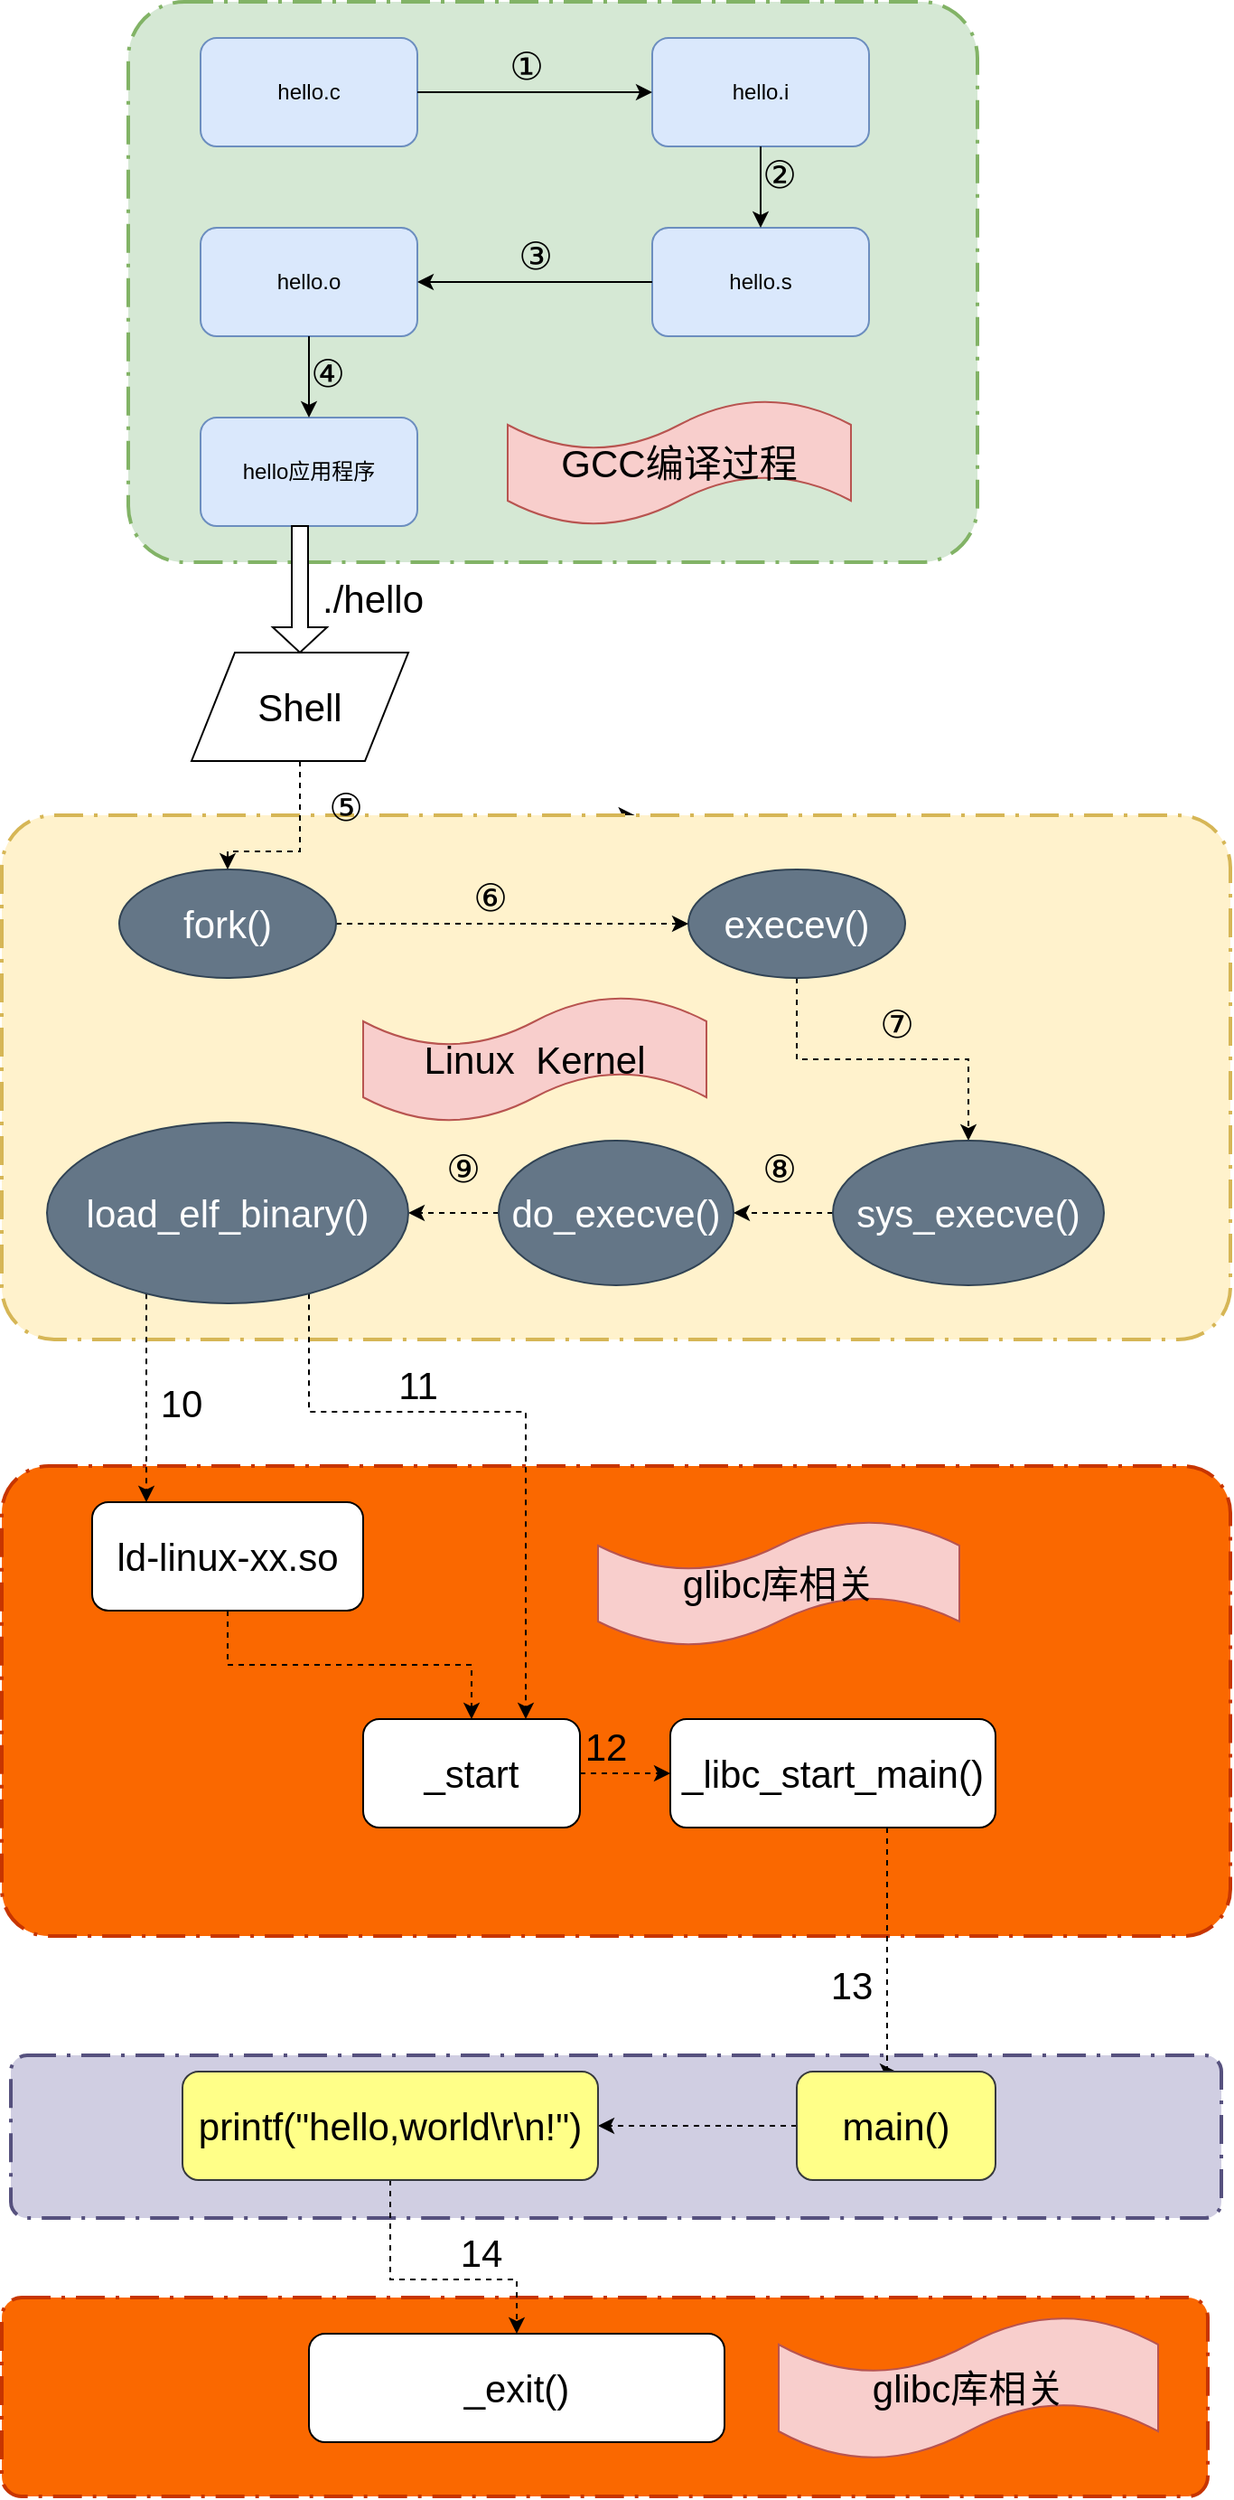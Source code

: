 <mxfile version="12.2.2" type="device" pages="1"><diagram id="bcw-q02vxxnbqGe-f7pf" name="第 1 页"><mxGraphModel dx="2144" dy="1584" grid="0" gridSize="10" guides="1" tooltips="1" connect="1" arrows="1" fold="1" page="1" pageScale="1" pageWidth="827" pageHeight="1169" math="0" shadow="0"><root><mxCell id="0"/><mxCell id="1" parent="0"/><mxCell id="EBuBAfZHwkwm8RpEK_t--107" value="" style="rounded=1;arcSize=10;dashed=1;strokeColor=#56517e;fillColor=#d0cee2;dashPattern=8 3 1 3;strokeWidth=2;fontSize=21;" parent="1" vertex="1"><mxGeometry x="115" y="1186" width="670" height="90" as="geometry"/></mxCell><mxCell id="EBuBAfZHwkwm8RpEK_t--106" value="" style="rounded=1;arcSize=10;dashed=1;strokeColor=#C73500;fillColor=#fa6800;dashPattern=8 3 1 3;strokeWidth=2;fontSize=21;fontColor=#ffffff;" parent="1" vertex="1"><mxGeometry x="110" y="1320" width="667.5" height="110" as="geometry"/></mxCell><mxCell id="EBuBAfZHwkwm8RpEK_t--105" value="" style="rounded=1;arcSize=10;dashed=1;strokeColor=#C73500;fillColor=#fa6800;dashPattern=8 3 1 3;strokeWidth=2;fontSize=21;fontColor=#ffffff;" parent="1" vertex="1"><mxGeometry x="110" y="860" width="680" height="260" as="geometry"/></mxCell><mxCell id="EBuBAfZHwkwm8RpEK_t--86" style="edgeStyle=orthogonalEdgeStyle;rounded=0;orthogonalLoop=1;jettySize=auto;html=1;exitX=0.5;exitY=0;exitDx=0;exitDy=0;dashed=1;targetPerimeterSpacing=0;fontSize=21;" parent="1" source="EBuBAfZHwkwm8RpEK_t--72" edge="1"><mxGeometry relative="1" as="geometry"><mxPoint x="460.353" y="500.0" as="targetPoint"/></mxGeometry></mxCell><mxCell id="EBuBAfZHwkwm8RpEK_t--72" value="" style="rounded=1;arcSize=10;dashed=1;strokeColor=#d6b656;fillColor=#fff2cc;dashPattern=8 3 1 3;strokeWidth=2;fontSize=21;" parent="1" vertex="1"><mxGeometry x="110" y="500" width="680" height="290" as="geometry"/></mxCell><mxCell id="EBuBAfZHwkwm8RpEK_t--52" value="" style="group" parent="1" vertex="1" connectable="0"><mxGeometry x="220" y="70" width="430" height="295" as="geometry"/></mxCell><mxCell id="EBuBAfZHwkwm8RpEK_t--49" value="" style="rounded=1;arcSize=10;dashed=1;strokeColor=#82b366;fillColor=#d5e8d4;dashPattern=8 3 1 3;strokeWidth=2;" parent="EBuBAfZHwkwm8RpEK_t--52" vertex="1"><mxGeometry x="-40" y="-20" width="470" height="310" as="geometry"/></mxCell><mxCell id="EBuBAfZHwkwm8RpEK_t--30" value="hello.c" style="rounded=1;whiteSpace=wrap;html=1;fillColor=#dae8fc;strokeColor=#6c8ebf;" parent="EBuBAfZHwkwm8RpEK_t--52" vertex="1"><mxGeometry width="120" height="60" as="geometry"/></mxCell><mxCell id="EBuBAfZHwkwm8RpEK_t--32" value="hello.i" style="rounded=1;whiteSpace=wrap;html=1;fillColor=#dae8fc;strokeColor=#6c8ebf;" parent="EBuBAfZHwkwm8RpEK_t--52" vertex="1"><mxGeometry x="250" width="120" height="60" as="geometry"/></mxCell><mxCell id="EBuBAfZHwkwm8RpEK_t--34" value="hello.s" style="rounded=1;whiteSpace=wrap;html=1;fillColor=#dae8fc;strokeColor=#6c8ebf;" parent="EBuBAfZHwkwm8RpEK_t--52" vertex="1"><mxGeometry x="250" y="105" width="120" height="60" as="geometry"/></mxCell><mxCell id="EBuBAfZHwkwm8RpEK_t--36" value="hello.o" style="rounded=1;whiteSpace=wrap;html=1;fillColor=#dae8fc;strokeColor=#6c8ebf;" parent="EBuBAfZHwkwm8RpEK_t--52" vertex="1"><mxGeometry y="105" width="120" height="60" as="geometry"/></mxCell><mxCell id="EBuBAfZHwkwm8RpEK_t--45" value="hello应用程序" style="rounded=1;whiteSpace=wrap;html=1;fillColor=#dae8fc;strokeColor=#6c8ebf;" parent="EBuBAfZHwkwm8RpEK_t--52" vertex="1"><mxGeometry y="210" width="120" height="60" as="geometry"/></mxCell><mxCell id="EBuBAfZHwkwm8RpEK_t--31" style="edgeStyle=orthogonalEdgeStyle;rounded=0;orthogonalLoop=1;jettySize=auto;html=1;" parent="EBuBAfZHwkwm8RpEK_t--52" source="EBuBAfZHwkwm8RpEK_t--30" target="EBuBAfZHwkwm8RpEK_t--32" edge="1"><mxGeometry relative="1" as="geometry"><mxPoint x="250" y="160" as="targetPoint"/><Array as="points"/></mxGeometry></mxCell><mxCell id="EBuBAfZHwkwm8RpEK_t--35" style="edgeStyle=orthogonalEdgeStyle;rounded=0;orthogonalLoop=1;jettySize=auto;html=1;exitX=0.5;exitY=1;exitDx=0;exitDy=0;" parent="EBuBAfZHwkwm8RpEK_t--52" source="EBuBAfZHwkwm8RpEK_t--32" target="EBuBAfZHwkwm8RpEK_t--34" edge="1"><mxGeometry relative="1" as="geometry"/></mxCell><mxCell id="EBuBAfZHwkwm8RpEK_t--37" style="edgeStyle=orthogonalEdgeStyle;rounded=0;orthogonalLoop=1;jettySize=auto;html=1;" parent="EBuBAfZHwkwm8RpEK_t--52" source="EBuBAfZHwkwm8RpEK_t--34" target="EBuBAfZHwkwm8RpEK_t--36" edge="1"><mxGeometry relative="1" as="geometry"/></mxCell><mxCell id="EBuBAfZHwkwm8RpEK_t--46" style="edgeStyle=orthogonalEdgeStyle;rounded=0;orthogonalLoop=1;jettySize=auto;html=1;" parent="EBuBAfZHwkwm8RpEK_t--52" source="EBuBAfZHwkwm8RpEK_t--36" target="EBuBAfZHwkwm8RpEK_t--45" edge="1"><mxGeometry relative="1" as="geometry"/></mxCell><mxCell id="EBuBAfZHwkwm8RpEK_t--53" value="①" style="text;html=1;align=center;verticalAlign=middle;resizable=0;points=[];autosize=1;fontSize=21;" parent="EBuBAfZHwkwm8RpEK_t--52" vertex="1"><mxGeometry x="160" width="40" height="30" as="geometry"/></mxCell><mxCell id="EBuBAfZHwkwm8RpEK_t--54" value="②" style="text;html=1;align=center;verticalAlign=middle;resizable=0;points=[];autosize=1;fontSize=21;" parent="EBuBAfZHwkwm8RpEK_t--52" vertex="1"><mxGeometry x="300" y="60" width="40" height="30" as="geometry"/></mxCell><mxCell id="EBuBAfZHwkwm8RpEK_t--55" value="③" style="text;html=1;align=center;verticalAlign=middle;resizable=0;points=[];autosize=1;fontSize=21;" parent="EBuBAfZHwkwm8RpEK_t--52" vertex="1"><mxGeometry x="165" y="105" width="40" height="30" as="geometry"/></mxCell><mxCell id="EBuBAfZHwkwm8RpEK_t--56" value="④" style="text;html=1;align=center;verticalAlign=middle;resizable=0;points=[];autosize=1;fontSize=21;" parent="EBuBAfZHwkwm8RpEK_t--52" vertex="1"><mxGeometry x="50" y="170" width="40" height="30" as="geometry"/></mxCell><mxCell id="EBuBAfZHwkwm8RpEK_t--50" value="GCC编译过程" style="shape=tape;whiteSpace=wrap;html=1;fontFamily=Helvetica;fontSize=21;fontColor=#000000;align=center;strokeColor=#b85450;fillColor=#f8cecc;gradientColor=none;" parent="EBuBAfZHwkwm8RpEK_t--52" vertex="1"><mxGeometry x="170" y="200" width="190" height="70" as="geometry"/></mxCell><mxCell id="EBuBAfZHwkwm8RpEK_t--60" value="./hello" style="text;html=1;align=center;verticalAlign=middle;resizable=0;points=[];autosize=1;fontSize=21;" parent="1" vertex="1"><mxGeometry x="280.002" y="365" width="70" height="30" as="geometry"/></mxCell><mxCell id="EBuBAfZHwkwm8RpEK_t--69" style="edgeStyle=orthogonalEdgeStyle;rounded=0;orthogonalLoop=1;jettySize=auto;html=1;fontSize=21;dashed=1;" parent="1" source="EBuBAfZHwkwm8RpEK_t--62" target="EBuBAfZHwkwm8RpEK_t--66" edge="1"><mxGeometry relative="1" as="geometry"/></mxCell><mxCell id="EBuBAfZHwkwm8RpEK_t--62" value="execev()" style="ellipse;whiteSpace=wrap;html=1;fontFamily=Helvetica;fontSize=21;fontColor=#ffffff;align=center;strokeColor=#314354;fillColor=#647687;" parent="1" vertex="1"><mxGeometry x="490" y="530" width="120" height="60" as="geometry"/></mxCell><mxCell id="EBuBAfZHwkwm8RpEK_t--68" style="edgeStyle=orthogonalEdgeStyle;rounded=0;orthogonalLoop=1;jettySize=auto;html=1;fontSize=21;dashed=1;" parent="1" source="EBuBAfZHwkwm8RpEK_t--66" target="EBuBAfZHwkwm8RpEK_t--67" edge="1"><mxGeometry relative="1" as="geometry"/></mxCell><mxCell id="EBuBAfZHwkwm8RpEK_t--66" value="sys_execve()" style="ellipse;whiteSpace=wrap;html=1;fontSize=21;fillColor=#647687;strokeColor=#314354;fontColor=#ffffff;" parent="1" vertex="1"><mxGeometry x="570" y="680" width="150" height="80" as="geometry"/></mxCell><mxCell id="EBuBAfZHwkwm8RpEK_t--71" style="edgeStyle=orthogonalEdgeStyle;rounded=0;orthogonalLoop=1;jettySize=auto;html=1;fontSize=21;dashed=1;" parent="1" source="EBuBAfZHwkwm8RpEK_t--67" target="EBuBAfZHwkwm8RpEK_t--70" edge="1"><mxGeometry relative="1" as="geometry"/></mxCell><mxCell id="EBuBAfZHwkwm8RpEK_t--67" value="do_execve()" style="ellipse;whiteSpace=wrap;html=1;fontSize=21;fillColor=#647687;strokeColor=#314354;fontColor=#ffffff;" parent="1" vertex="1"><mxGeometry x="385" y="680" width="130" height="80" as="geometry"/></mxCell><mxCell id="EBuBAfZHwkwm8RpEK_t--91" style="edgeStyle=orthogonalEdgeStyle;rounded=0;orthogonalLoop=1;jettySize=auto;html=1;entryX=0.75;entryY=0;entryDx=0;entryDy=0;dashed=1;targetPerimeterSpacing=0;fontSize=21;" parent="1" source="EBuBAfZHwkwm8RpEK_t--70" target="EBuBAfZHwkwm8RpEK_t--89" edge="1"><mxGeometry relative="1" as="geometry"><mxPoint x="240" y="770" as="sourcePoint"/><Array as="points"><mxPoint x="280" y="830"/><mxPoint x="400" y="830"/></Array></mxGeometry></mxCell><mxCell id="EBuBAfZHwkwm8RpEK_t--92" style="edgeStyle=orthogonalEdgeStyle;rounded=0;orthogonalLoop=1;jettySize=auto;html=1;dashed=1;targetPerimeterSpacing=0;fontSize=21;" parent="1" source="EBuBAfZHwkwm8RpEK_t--70" target="EBuBAfZHwkwm8RpEK_t--88" edge="1"><mxGeometry relative="1" as="geometry"><Array as="points"><mxPoint x="190" y="830"/><mxPoint x="190" y="830"/></Array></mxGeometry></mxCell><mxCell id="EBuBAfZHwkwm8RpEK_t--70" value="load_elf_binary()" style="ellipse;whiteSpace=wrap;html=1;fontSize=21;fillColor=#647687;strokeColor=#314354;fontColor=#ffffff;" parent="1" vertex="1"><mxGeometry x="135" y="670" width="200" height="100" as="geometry"/></mxCell><mxCell id="EBuBAfZHwkwm8RpEK_t--85" style="edgeStyle=orthogonalEdgeStyle;rounded=0;orthogonalLoop=1;jettySize=auto;html=1;dashed=1;targetPerimeterSpacing=0;fontSize=21;" parent="1" source="EBuBAfZHwkwm8RpEK_t--61" target="EBuBAfZHwkwm8RpEK_t--62" edge="1"><mxGeometry relative="1" as="geometry"/></mxCell><mxCell id="EBuBAfZHwkwm8RpEK_t--61" value="fork()" style="ellipse;whiteSpace=wrap;html=1;fontFamily=Helvetica;fontSize=21;fontColor=#ffffff;align=center;strokeColor=#314354;fillColor=#647687;" parent="1" vertex="1"><mxGeometry x="175" y="530" width="120" height="60" as="geometry"/></mxCell><mxCell id="EBuBAfZHwkwm8RpEK_t--84" style="edgeStyle=orthogonalEdgeStyle;rounded=0;orthogonalLoop=1;jettySize=auto;html=1;fontSize=21;targetPerimeterSpacing=0;dashed=1;" parent="1" source="EBuBAfZHwkwm8RpEK_t--75" target="EBuBAfZHwkwm8RpEK_t--61" edge="1"><mxGeometry relative="1" as="geometry"><Array as="points"><mxPoint x="275" y="520"/><mxPoint x="235" y="520"/></Array></mxGeometry></mxCell><mxCell id="EBuBAfZHwkwm8RpEK_t--75" value="Shell" style="shape=parallelogram;perimeter=parallelogramPerimeter;whiteSpace=wrap;html=1;fontSize=21;" parent="1" vertex="1"><mxGeometry x="215" y="410" width="120" height="60" as="geometry"/></mxCell><mxCell id="EBuBAfZHwkwm8RpEK_t--79" value="Linux&amp;nbsp; Kernel" style="shape=tape;whiteSpace=wrap;html=1;fontFamily=Helvetica;fontSize=21;fontColor=#000000;align=center;strokeColor=#b85450;fillColor=#f8cecc;gradientColor=none;" parent="1" vertex="1"><mxGeometry x="310" y="600" width="190" height="70" as="geometry"/></mxCell><mxCell id="EBuBAfZHwkwm8RpEK_t--90" style="edgeStyle=orthogonalEdgeStyle;rounded=0;orthogonalLoop=1;jettySize=auto;html=1;dashed=1;targetPerimeterSpacing=0;fontSize=21;" parent="1" source="EBuBAfZHwkwm8RpEK_t--88" target="EBuBAfZHwkwm8RpEK_t--89" edge="1"><mxGeometry relative="1" as="geometry"/></mxCell><mxCell id="EBuBAfZHwkwm8RpEK_t--88" value="ld-linux-xx.so" style="rounded=1;whiteSpace=wrap;html=1;fontSize=21;" parent="1" vertex="1"><mxGeometry x="160" y="880" width="150" height="60" as="geometry"/></mxCell><mxCell id="EBuBAfZHwkwm8RpEK_t--94" style="edgeStyle=orthogonalEdgeStyle;rounded=0;orthogonalLoop=1;jettySize=auto;html=1;dashed=1;targetPerimeterSpacing=0;fontSize=21;" parent="1" source="EBuBAfZHwkwm8RpEK_t--89" target="EBuBAfZHwkwm8RpEK_t--93" edge="1"><mxGeometry relative="1" as="geometry"/></mxCell><mxCell id="EBuBAfZHwkwm8RpEK_t--89" value="_start" style="rounded=1;whiteSpace=wrap;html=1;fontSize=21;" parent="1" vertex="1"><mxGeometry x="310" y="1000" width="120" height="60" as="geometry"/></mxCell><mxCell id="EBuBAfZHwkwm8RpEK_t--97" style="edgeStyle=orthogonalEdgeStyle;rounded=0;orthogonalLoop=1;jettySize=auto;html=1;entryX=0.5;entryY=0;entryDx=0;entryDy=0;dashed=1;targetPerimeterSpacing=0;fontSize=21;" parent="1" source="EBuBAfZHwkwm8RpEK_t--93" target="EBuBAfZHwkwm8RpEK_t--95" edge="1"><mxGeometry relative="1" as="geometry"><Array as="points"><mxPoint x="600" y="1080"/><mxPoint x="600" y="1080"/></Array></mxGeometry></mxCell><mxCell id="EBuBAfZHwkwm8RpEK_t--93" value="_libc_start_main()" style="rounded=1;whiteSpace=wrap;html=1;fontSize=21;" parent="1" vertex="1"><mxGeometry x="480" y="1000" width="180" height="60" as="geometry"/></mxCell><mxCell id="EBuBAfZHwkwm8RpEK_t--100" style="edgeStyle=orthogonalEdgeStyle;rounded=0;orthogonalLoop=1;jettySize=auto;html=1;dashed=1;targetPerimeterSpacing=0;fontSize=21;" parent="1" source="EBuBAfZHwkwm8RpEK_t--95" target="EBuBAfZHwkwm8RpEK_t--99" edge="1"><mxGeometry relative="1" as="geometry"/></mxCell><mxCell id="EBuBAfZHwkwm8RpEK_t--95" value="main()" style="rounded=1;whiteSpace=wrap;html=1;fontSize=21;fillColor=#ffff88;strokeColor=#36393d;" parent="1" vertex="1"><mxGeometry x="550" y="1195" width="110" height="60" as="geometry"/></mxCell><mxCell id="EBuBAfZHwkwm8RpEK_t--103" style="edgeStyle=orthogonalEdgeStyle;rounded=0;orthogonalLoop=1;jettySize=auto;html=1;dashed=1;targetPerimeterSpacing=0;fontSize=21;" parent="1" source="EBuBAfZHwkwm8RpEK_t--99" target="EBuBAfZHwkwm8RpEK_t--101" edge="1"><mxGeometry relative="1" as="geometry"><Array as="points"><mxPoint x="325" y="1310"/><mxPoint x="395" y="1310"/></Array></mxGeometry></mxCell><mxCell id="EBuBAfZHwkwm8RpEK_t--99" value="printf(&quot;hello,world\r\n!&quot;)" style="rounded=1;whiteSpace=wrap;html=1;fontSize=21;fillColor=#ffff88;strokeColor=#36393d;" parent="1" vertex="1"><mxGeometry x="210" y="1195" width="230" height="60" as="geometry"/></mxCell><mxCell id="EBuBAfZHwkwm8RpEK_t--101" value="_exit()" style="rounded=1;whiteSpace=wrap;html=1;fontSize=21;" parent="1" vertex="1"><mxGeometry x="280" y="1340" width="230" height="60" as="geometry"/></mxCell><mxCell id="EBuBAfZHwkwm8RpEK_t--108" value="glibc库相关" style="shape=tape;whiteSpace=wrap;html=1;fontFamily=Helvetica;fontSize=21;fontColor=#000000;align=center;strokeColor=#b85450;fillColor=#f8cecc;gradientColor=none;" parent="1" vertex="1"><mxGeometry x="440" y="890" width="200" height="70" as="geometry"/></mxCell><mxCell id="EBuBAfZHwkwm8RpEK_t--109" value="glibc库相关" style="shape=tape;whiteSpace=wrap;html=1;fontFamily=Helvetica;fontSize=21;fontColor=#000000;align=center;strokeColor=#b85450;fillColor=#f8cecc;gradientColor=none;" parent="1" vertex="1"><mxGeometry x="540" y="1330" width="210" height="80" as="geometry"/></mxCell><mxCell id="EBuBAfZHwkwm8RpEK_t--59" value="" style="shape=singleArrow;direction=south;whiteSpace=wrap;html=1;fontSize=21;" parent="1" vertex="1"><mxGeometry x="260" y="340" width="30" height="70" as="geometry"/></mxCell><mxCell id="EBuBAfZHwkwm8RpEK_t--115" value="⑤" style="text;html=1;align=center;verticalAlign=middle;resizable=0;points=[];autosize=1;fontSize=21;" parent="1" vertex="1"><mxGeometry x="280" y="480" width="40" height="30" as="geometry"/></mxCell><mxCell id="EBuBAfZHwkwm8RpEK_t--116" value="⑥" style="text;html=1;align=center;verticalAlign=middle;resizable=0;points=[];autosize=1;fontSize=21;" parent="1" vertex="1"><mxGeometry x="360" y="530" width="40" height="30" as="geometry"/></mxCell><mxCell id="EBuBAfZHwkwm8RpEK_t--117" value="⑦" style="text;html=1;align=center;verticalAlign=middle;resizable=0;points=[];autosize=1;fontSize=21;" parent="1" vertex="1"><mxGeometry x="585" y="600" width="40" height="30" as="geometry"/></mxCell><mxCell id="EBuBAfZHwkwm8RpEK_t--118" value="⑧" style="text;html=1;align=center;verticalAlign=middle;resizable=0;points=[];autosize=1;fontSize=21;" parent="1" vertex="1"><mxGeometry x="520" y="680" width="40" height="30" as="geometry"/></mxCell><mxCell id="EBuBAfZHwkwm8RpEK_t--119" value="⑨" style="text;html=1;align=center;verticalAlign=middle;resizable=0;points=[];autosize=1;fontSize=21;" parent="1" vertex="1"><mxGeometry x="345" y="680" width="40" height="30" as="geometry"/></mxCell><mxCell id="EBuBAfZHwkwm8RpEK_t--120" value="&amp;nbsp;" style="text;html=1;align=center;verticalAlign=middle;resizable=0;points=[];autosize=1;fontSize=21;" parent="1" vertex="1"><mxGeometry x="160" y="810" width="20" height="30" as="geometry"/></mxCell><mxCell id="EBuBAfZHwkwm8RpEK_t--122" value="10" style="text;html=1;align=center;verticalAlign=middle;resizable=0;points=[];autosize=1;fontSize=21;" parent="1" vertex="1"><mxGeometry x="188.75" y="810" width="40" height="30" as="geometry"/></mxCell><mxCell id="EBuBAfZHwkwm8RpEK_t--123" value="11" style="text;html=1;align=center;verticalAlign=middle;resizable=0;points=[];autosize=1;fontSize=21;" parent="1" vertex="1"><mxGeometry x="320" y="800" width="40" height="30" as="geometry"/></mxCell><mxCell id="EBuBAfZHwkwm8RpEK_t--124" value="12" style="text;html=1;align=center;verticalAlign=middle;resizable=0;points=[];autosize=1;fontSize=21;" parent="1" vertex="1"><mxGeometry x="423.75" y="1000" width="40" height="30" as="geometry"/></mxCell><mxCell id="EBuBAfZHwkwm8RpEK_t--125" value="13" style="text;html=1;align=center;verticalAlign=middle;resizable=0;points=[];autosize=1;fontSize=21;" parent="1" vertex="1"><mxGeometry x="560" y="1132" width="40" height="30" as="geometry"/></mxCell><mxCell id="EBuBAfZHwkwm8RpEK_t--127" value="14" style="text;html=1;align=center;verticalAlign=middle;resizable=0;points=[];autosize=1;fontSize=21;" parent="1" vertex="1"><mxGeometry x="355" y="1280" width="40" height="30" as="geometry"/></mxCell></root></mxGraphModel></diagram></mxfile>